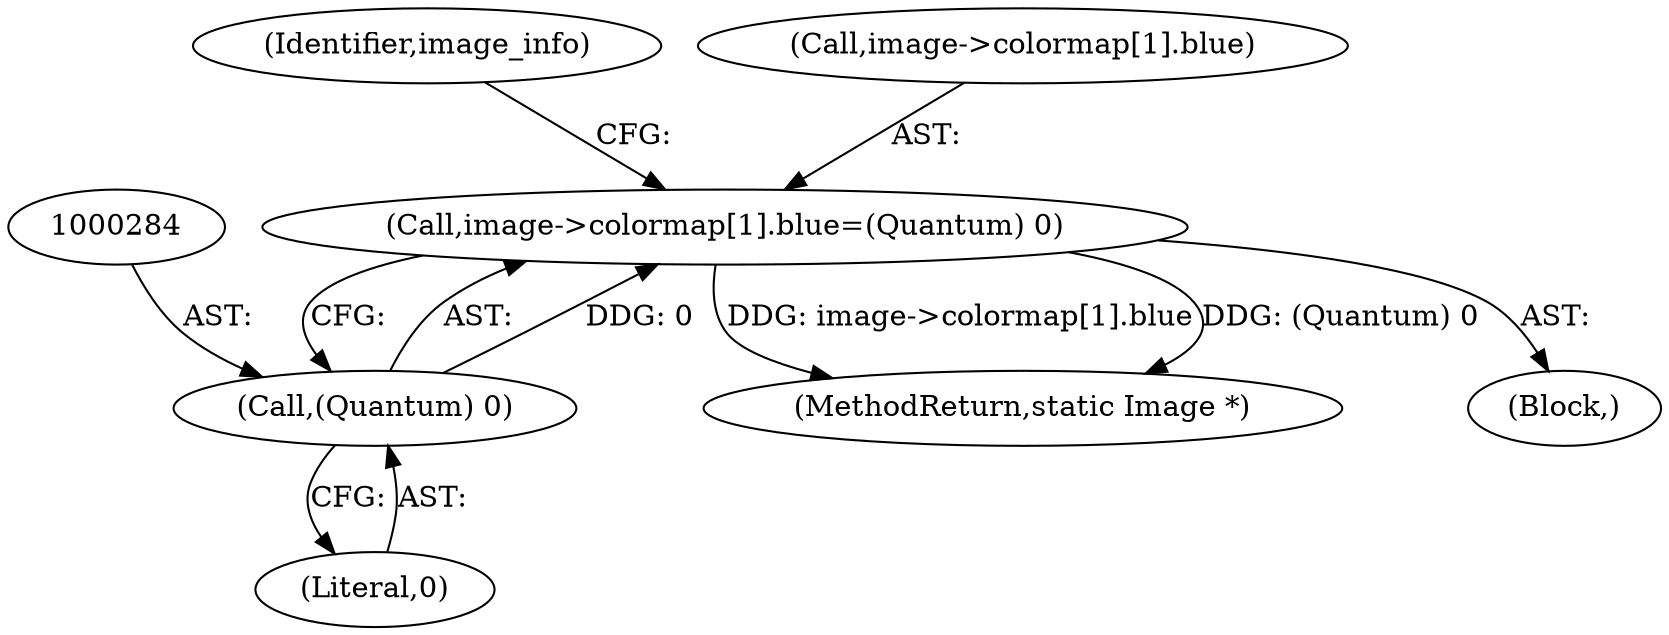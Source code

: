 digraph "0_ImageMagick_f6e9d0d9955e85bdd7540b251cd50d598dacc5e6_51@array" {
"1000275" [label="(Call,image->colormap[1].blue=(Quantum) 0)"];
"1000283" [label="(Call,(Quantum) 0)"];
"1000283" [label="(Call,(Quantum) 0)"];
"1000511" [label="(MethodReturn,static Image *)"];
"1000289" [label="(Identifier,image_info)"];
"1000276" [label="(Call,image->colormap[1].blue)"];
"1000109" [label="(Block,)"];
"1000275" [label="(Call,image->colormap[1].blue=(Quantum) 0)"];
"1000285" [label="(Literal,0)"];
"1000275" -> "1000109"  [label="AST: "];
"1000275" -> "1000283"  [label="CFG: "];
"1000276" -> "1000275"  [label="AST: "];
"1000283" -> "1000275"  [label="AST: "];
"1000289" -> "1000275"  [label="CFG: "];
"1000275" -> "1000511"  [label="DDG: image->colormap[1].blue"];
"1000275" -> "1000511"  [label="DDG: (Quantum) 0"];
"1000283" -> "1000275"  [label="DDG: 0"];
"1000283" -> "1000285"  [label="CFG: "];
"1000284" -> "1000283"  [label="AST: "];
"1000285" -> "1000283"  [label="AST: "];
}
